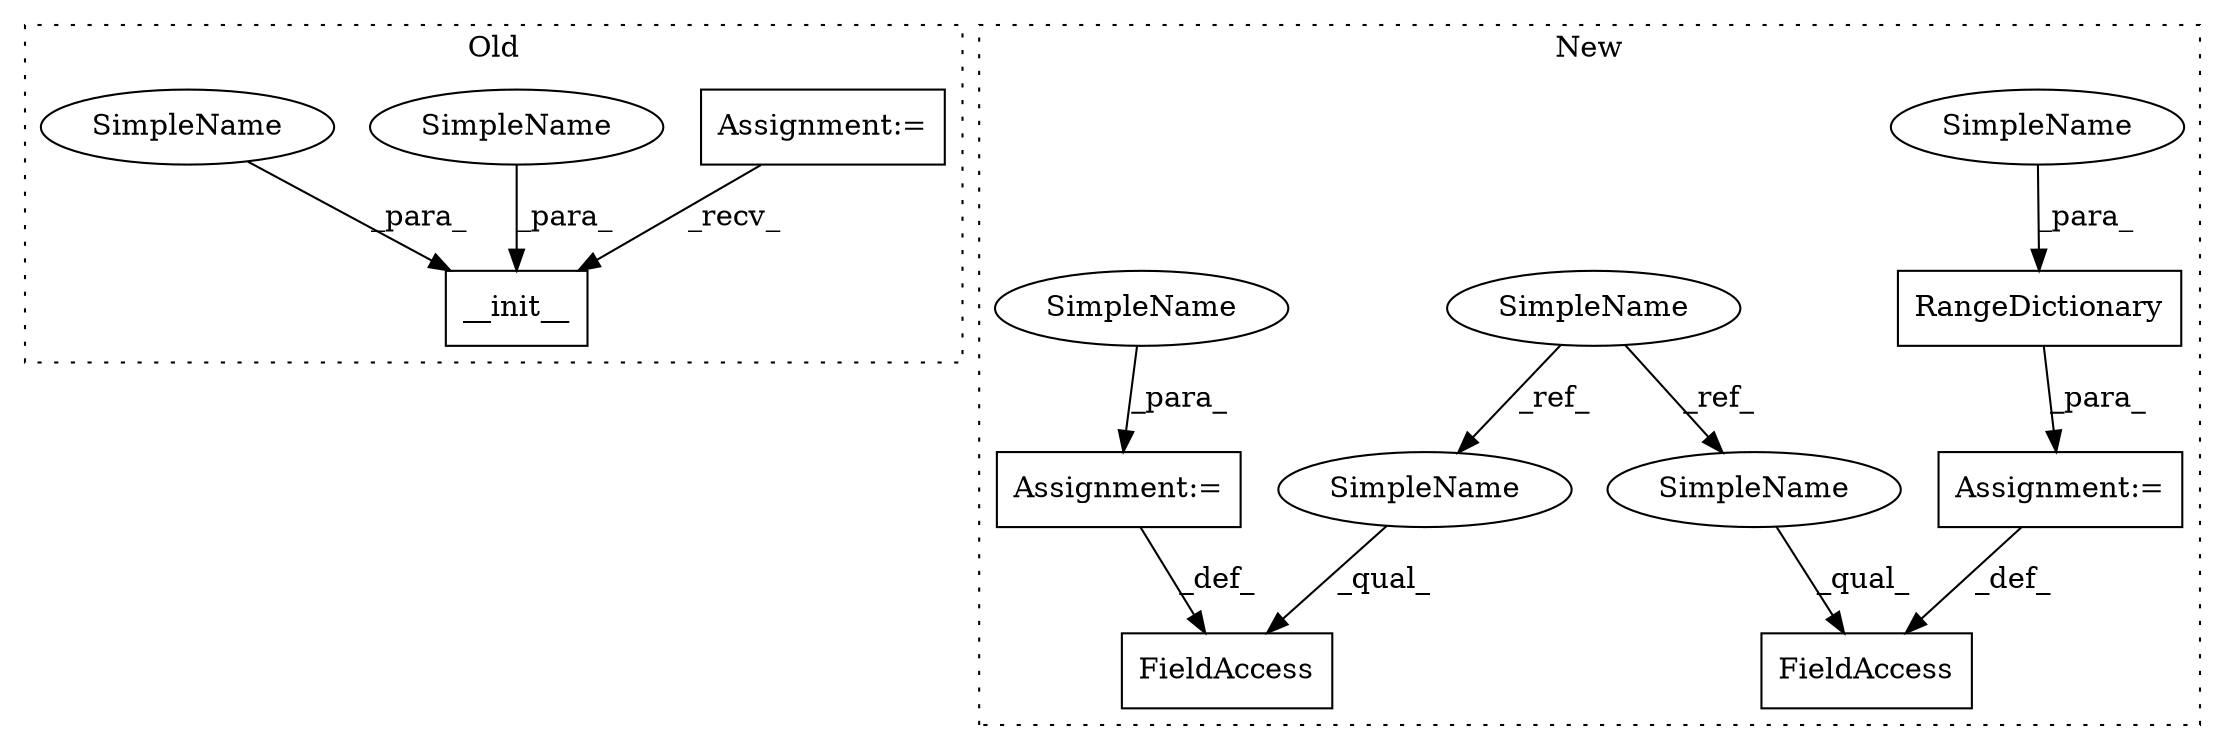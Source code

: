 digraph G {
subgraph cluster0 {
1 [label="__init__" a="32" s="1457,1480" l="9,1" shape="box"];
3 [label="Assignment:=" a="7" s="1254" l="18" shape="box"];
11 [label="SimpleName" a="42" s="1471" l="9" shape="ellipse"];
14 [label="SimpleName" a="42" s="1466" l="4" shape="ellipse"];
label = "Old";
style="dotted";
}
subgraph cluster1 {
2 [label="RangeDictionary" a="32" s="1377,1402" l="16,1" shape="box"];
4 [label="Assignment:=" a="7" s="1350" l="1" shape="box"];
5 [label="FieldAccess" a="22" s="1335" l="15" shape="box"];
6 [label="SimpleName" a="42" s="1108" l="4" shape="ellipse"];
7 [label="FieldAccess" a="22" s="1366" l="10" shape="box"];
8 [label="Assignment:=" a="7" s="1376" l="1" shape="box"];
9 [label="SimpleName" a="42" s="1335" l="4" shape="ellipse"];
10 [label="SimpleName" a="42" s="1366" l="4" shape="ellipse"];
12 [label="SimpleName" a="42" s="1393" l="9" shape="ellipse"];
13 [label="SimpleName" a="42" s="1351" l="9" shape="ellipse"];
label = "New";
style="dotted";
}
2 -> 8 [label="_para_"];
3 -> 1 [label="_recv_"];
4 -> 5 [label="_def_"];
6 -> 10 [label="_ref_"];
6 -> 9 [label="_ref_"];
8 -> 7 [label="_def_"];
9 -> 5 [label="_qual_"];
10 -> 7 [label="_qual_"];
11 -> 1 [label="_para_"];
12 -> 2 [label="_para_"];
13 -> 4 [label="_para_"];
14 -> 1 [label="_para_"];
}